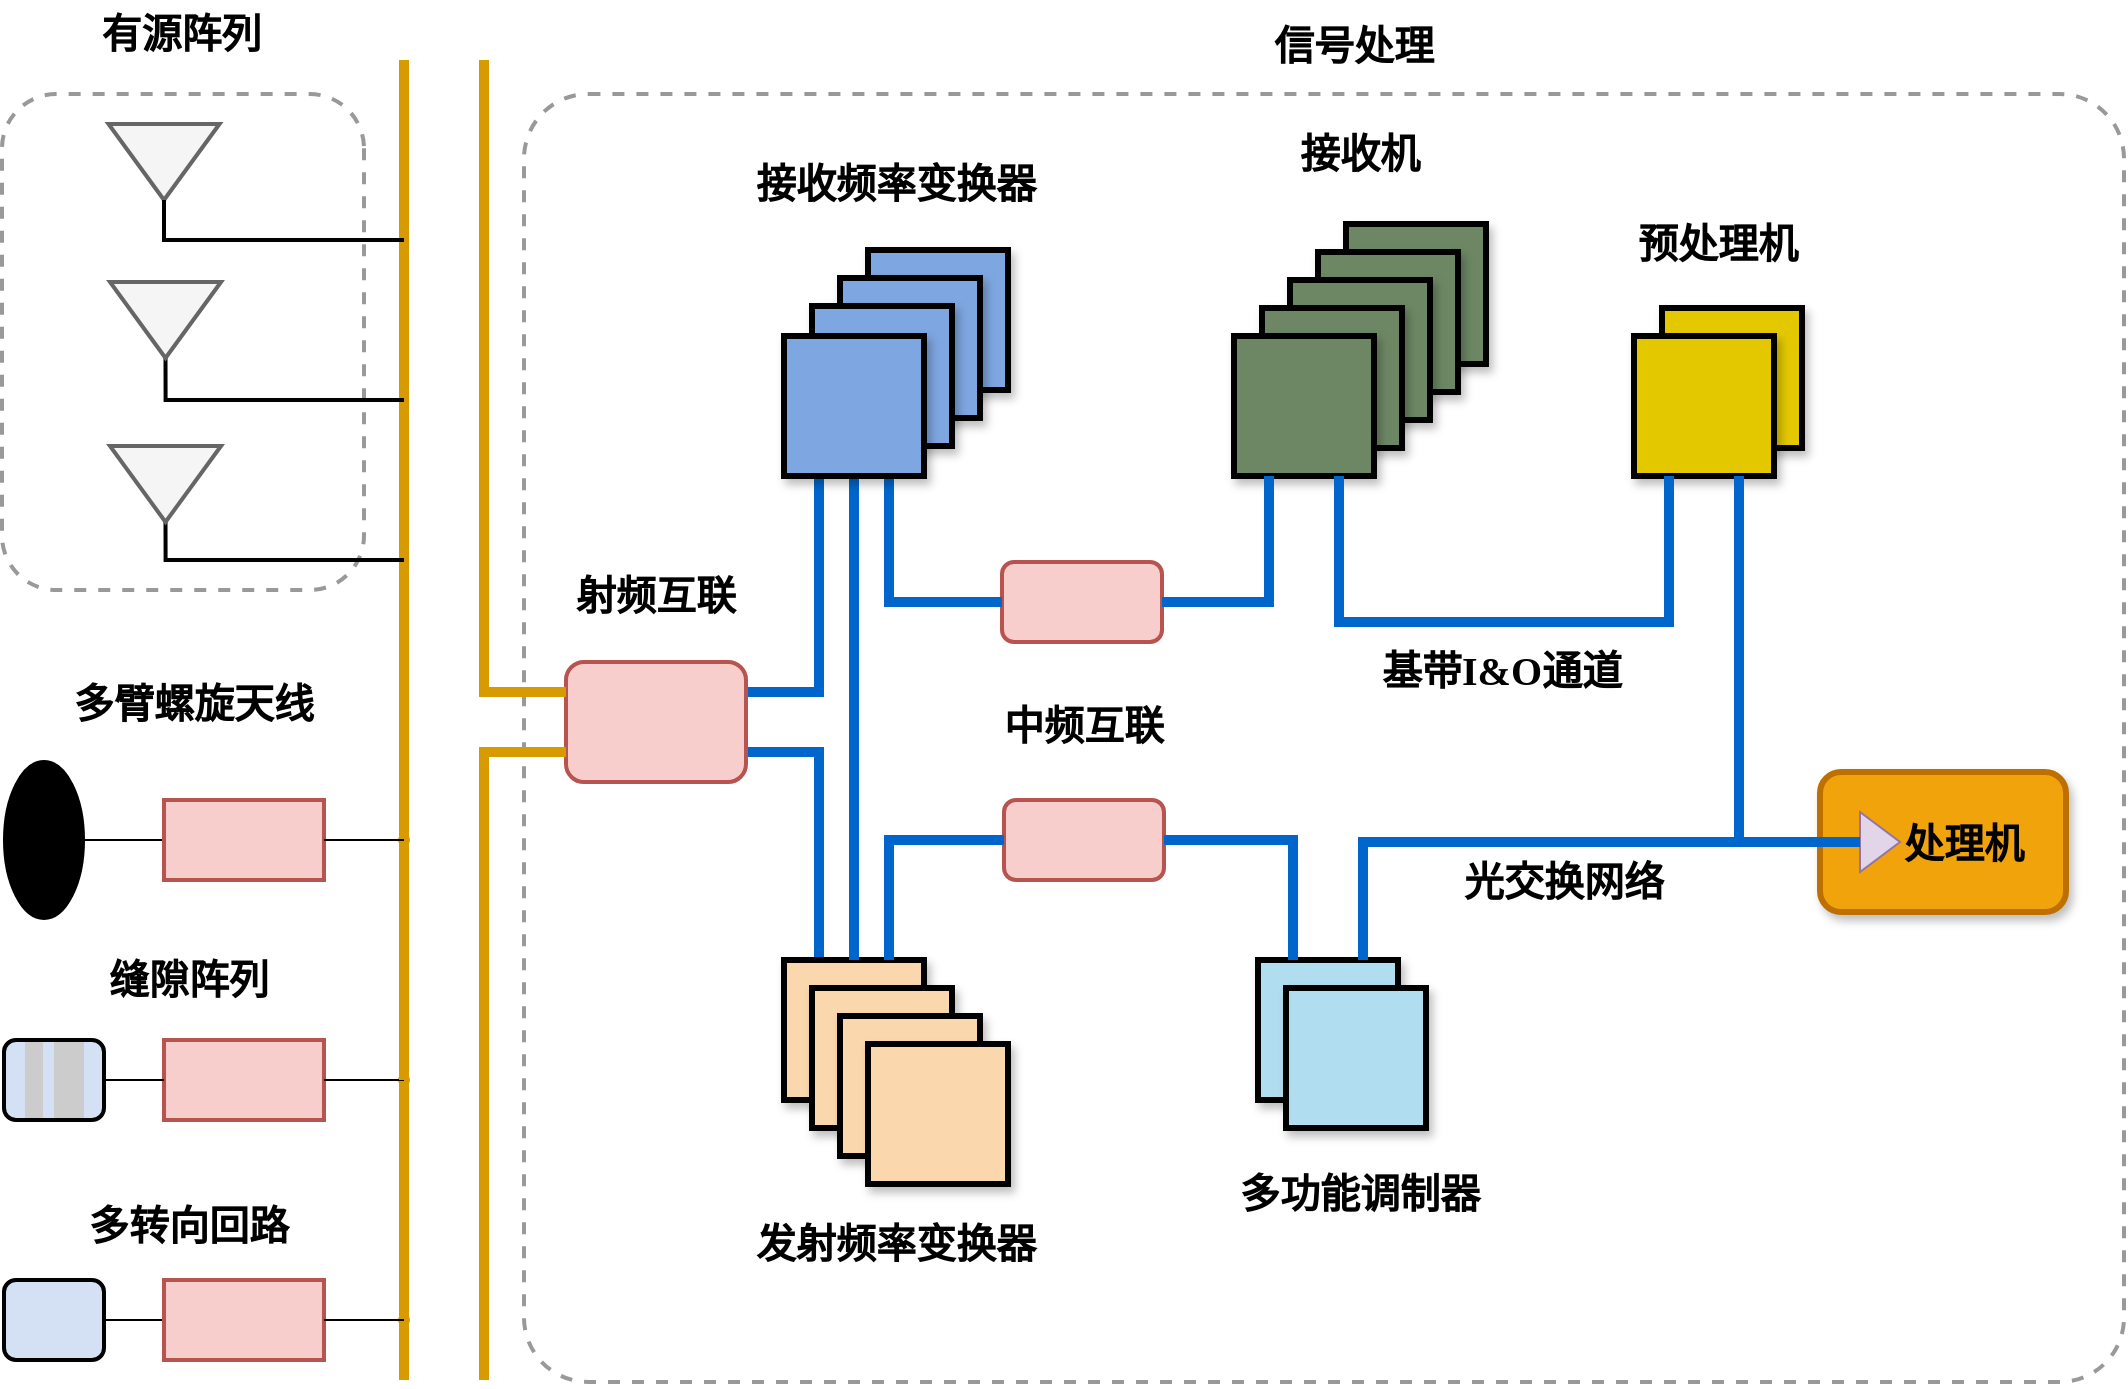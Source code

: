 <mxfile version="22.1.16" type="github">
  <diagram name="Page-1" id="M8y6by8E7KbK7771LnwZ">
    <mxGraphModel dx="1422" dy="1857" grid="1" gridSize="1" guides="1" tooltips="1" connect="1" arrows="1" fold="1" page="0" pageScale="1" pageWidth="850" pageHeight="1100" math="0" shadow="0">
      <root>
        <mxCell id="0" />
        <mxCell id="1" parent="0" />
        <mxCell id="4c7yZJ19A7xujed--c4H-5" value="" style="rounded=1;whiteSpace=wrap;html=1;fillColor=none;arcSize=5;strokeWidth=2;dashed=1;fontSize=20;fontFamily=simsun;strokeColor=#999999;glass=0;labelBackgroundColor=none;fontStyle=1;" vertex="1" parent="1">
          <mxGeometry x="465" y="247" width="800" height="644" as="geometry" />
        </mxCell>
        <mxCell id="o0VXMryw7uouIPjplwq8-17" value="" style="rounded=1;fillColor=none;direction=south;dashed=1;strokeWidth=2;strokeColor=#999999;glass=0;fontFamily=simsun;labelBackgroundColor=none;fontSize=20;fontStyle=1" parent="1" vertex="1">
          <mxGeometry x="204" y="247" width="181" height="248" as="geometry" />
        </mxCell>
        <mxCell id="cGM-oHe4suLRWSGQP6Vy-26" value="" style="edgeStyle=orthogonalEdgeStyle;rounded=0;orthogonalLoop=1;jettySize=auto;exitX=0.5;exitY=0;exitDx=0;exitDy=0;endArrow=none;endFill=0;fontFamily=simsun;labelBackgroundColor=none;fontSize=20;fontStyle=1" parent="1" source="zI-hbchwOAUTR7jxpCwH-4" target="zI-hbchwOAUTR7jxpCwH-8" edge="1">
          <mxGeometry relative="1" as="geometry" />
        </mxCell>
        <mxCell id="zI-hbchwOAUTR7jxpCwH-4" value="" style="ellipse;direction=south;fillColor=#000000;rounded=0;fontFamily=simsun;labelBackgroundColor=none;fontSize=20;fontStyle=1" parent="1" vertex="1">
          <mxGeometry x="205" y="580.5" width="40" height="79" as="geometry" />
        </mxCell>
        <mxCell id="zI-hbchwOAUTR7jxpCwH-6" value="" style="rounded=0;fillColor=#f8cecc;strokeColor=#b85450;strokeWidth=2;fontFamily=simsun;labelBackgroundColor=none;fontSize=20;fontStyle=1" parent="1" vertex="1">
          <mxGeometry x="285" y="720" width="80" height="40" as="geometry" />
        </mxCell>
        <mxCell id="o0VXMryw7uouIPjplwq8-26" value="" style="edgeStyle=orthogonalEdgeStyle;rounded=0;orthogonalLoop=1;jettySize=auto;exitX=1;exitY=0.25;exitDx=0;exitDy=0;entryX=0.25;entryY=1;entryDx=0;entryDy=0;strokeWidth=5;strokeColor=#0066CC;endArrow=none;endFill=0;shadow=0;fontFamily=simsun;labelBackgroundColor=none;fontSize=20;fontStyle=1" parent="1" source="zI-hbchwOAUTR7jxpCwH-7" target="zI-hbchwOAUTR7jxpCwH-92" edge="1">
          <mxGeometry relative="1" as="geometry" />
        </mxCell>
        <mxCell id="o0VXMryw7uouIPjplwq8-27" value="" style="edgeStyle=orthogonalEdgeStyle;rounded=0;orthogonalLoop=1;jettySize=auto;exitX=1;exitY=0.75;exitDx=0;exitDy=0;entryX=0.25;entryY=0;entryDx=0;entryDy=0;strokeWidth=5;strokeColor=#0066CC;endArrow=none;endFill=0;fontFamily=simsun;labelBackgroundColor=none;fontSize=20;fontStyle=1" parent="1" source="zI-hbchwOAUTR7jxpCwH-7" target="zI-hbchwOAUTR7jxpCwH-48" edge="1">
          <mxGeometry relative="1" as="geometry" />
        </mxCell>
        <mxCell id="zI-hbchwOAUTR7jxpCwH-7" value="" style="rounded=1;fillColor=#f8cecc;strokeWidth=2;strokeColor=#b85450;fontFamily=simsun;labelBackgroundColor=none;fontSize=20;fontStyle=1;gradientColor=none;gradientDirection=east;glass=0;" parent="1" vertex="1">
          <mxGeometry x="486" y="531" width="90" height="60" as="geometry" />
        </mxCell>
        <mxCell id="zI-hbchwOAUTR7jxpCwH-8" value="" style="rounded=0;fillColor=#f8cecc;strokeColor=#b85450;strokeWidth=2;fontFamily=simsun;labelBackgroundColor=none;fontSize=20;fontStyle=1" parent="1" vertex="1">
          <mxGeometry x="285" y="600" width="80" height="40" as="geometry" />
        </mxCell>
        <mxCell id="zI-hbchwOAUTR7jxpCwH-11" value="" style="endArrow=none;rounded=0;strokeWidth=5;strokeColor=#d79b00;fillColor=#ffe6cc;fontFamily=simsun;labelBackgroundColor=none;fontSize=20;fontStyle=1" parent="1" source="cGM-oHe4suLRWSGQP6Vy-23" edge="1">
          <mxGeometry width="50" height="50" relative="1" as="geometry">
            <mxPoint x="405" y="920" as="sourcePoint" />
            <mxPoint x="405" y="230" as="targetPoint" />
          </mxGeometry>
        </mxCell>
        <mxCell id="zI-hbchwOAUTR7jxpCwH-19" value="" style="rounded=1;fillColor=#f8cecc;strokeWidth=2;strokeColor=#b85450;fontFamily=simsun;labelBackgroundColor=none;fontSize=20;fontStyle=1" parent="1" vertex="1">
          <mxGeometry x="704" y="481" width="80" height="40" as="geometry" />
        </mxCell>
        <mxCell id="zI-hbchwOAUTR7jxpCwH-20" value="" style="rounded=1;fillColor=#f8cecc;strokeWidth=2;strokeColor=#b85450;fontFamily=simsun;labelBackgroundColor=none;fontSize=20;fontStyle=1" parent="1" vertex="1">
          <mxGeometry x="705" y="600" width="80" height="40" as="geometry" />
        </mxCell>
        <mxCell id="cGM-oHe4suLRWSGQP6Vy-11" value="" style="edgeStyle=orthogonalEdgeStyle;rounded=0;orthogonalLoop=1;jettySize=auto;exitX=0;exitY=0.5;exitDx=0;exitDy=0;entryX=1;entryY=0.5;entryDx=0;entryDy=0;endArrow=none;endFill=0;fontFamily=simsun;labelBackgroundColor=none;fontSize=20;fontStyle=1" parent="1" source="zI-hbchwOAUTR7jxpCwH-27" target="zI-hbchwOAUTR7jxpCwH-33" edge="1">
          <mxGeometry relative="1" as="geometry" />
        </mxCell>
        <mxCell id="zI-hbchwOAUTR7jxpCwH-27" value="" style="rounded=0;fillColor=#f8cecc;strokeColor=#b85450;strokeWidth=2;fontFamily=simsun;labelBackgroundColor=none;fontSize=20;fontStyle=1" parent="1" vertex="1">
          <mxGeometry x="285" y="840" width="80" height="40" as="geometry" />
        </mxCell>
        <mxCell id="zI-hbchwOAUTR7jxpCwH-33" value="" style="rounded=1;fillColor=#D4E1F5;strokeWidth=2;fontFamily=simsun;labelBackgroundColor=none;fontSize=20;fontStyle=1" parent="1" vertex="1">
          <mxGeometry x="205" y="840" width="50" height="40" as="geometry" />
        </mxCell>
        <mxCell id="zI-hbchwOAUTR7jxpCwH-80" value="" style="group;rounded=0;fontFamily=simsun;labelBackgroundColor=none;fontSize=20;fontStyle=1;shadow=0;" parent="1" vertex="1" connectable="0">
          <mxGeometry x="595" y="680" width="112" height="112" as="geometry" />
        </mxCell>
        <mxCell id="zI-hbchwOAUTR7jxpCwH-48" value="" style="aspect=fixed;fillColor=#fad7ac;strokeColor=#000000;strokeWidth=3;rounded=0;fontFamily=simsun;labelBackgroundColor=none;fontSize=20;fontStyle=1;shadow=1;" parent="zI-hbchwOAUTR7jxpCwH-80" vertex="1">
          <mxGeometry width="70" height="70" as="geometry" />
        </mxCell>
        <mxCell id="zI-hbchwOAUTR7jxpCwH-75" value="" style="aspect=fixed;fillColor=#fad7ac;strokeColor=#000000;strokeWidth=3;rounded=0;fontFamily=simsun;labelBackgroundColor=none;fontSize=20;fontStyle=1;shadow=1;" parent="zI-hbchwOAUTR7jxpCwH-80" vertex="1">
          <mxGeometry x="14" y="14" width="70" height="70" as="geometry" />
        </mxCell>
        <mxCell id="zI-hbchwOAUTR7jxpCwH-78" value="" style="aspect=fixed;fillColor=#fad7ac;strokeColor=#000000;strokeWidth=3;rounded=0;fontFamily=simsun;labelBackgroundColor=none;fontSize=20;fontStyle=1;shadow=1;" parent="zI-hbchwOAUTR7jxpCwH-80" vertex="1">
          <mxGeometry x="28" y="28" width="70" height="70" as="geometry" />
        </mxCell>
        <mxCell id="zI-hbchwOAUTR7jxpCwH-79" value="" style="aspect=fixed;fillColor=#fad7ac;strokeColor=#000000;strokeWidth=3;rounded=0;fontFamily=simsun;labelBackgroundColor=none;fontSize=20;fontStyle=1;shadow=1;" parent="zI-hbchwOAUTR7jxpCwH-80" vertex="1">
          <mxGeometry x="42" y="42" width="70" height="70" as="geometry" />
        </mxCell>
        <mxCell id="zI-hbchwOAUTR7jxpCwH-82" value="" style="group;rounded=0;fontFamily=simsun;labelBackgroundColor=none;fontSize=20;fontStyle=1;shadow=0;" parent="1" vertex="1" connectable="0">
          <mxGeometry x="832" y="680" width="84" height="84" as="geometry" />
        </mxCell>
        <mxCell id="zI-hbchwOAUTR7jxpCwH-68" value="" style="aspect=fixed;fillColor=#b1ddf0;strokeColor=#000000;strokeWidth=3;rounded=0;fontFamily=simsun;labelBackgroundColor=none;fontSize=20;fontStyle=1;shadow=1;" parent="zI-hbchwOAUTR7jxpCwH-82" vertex="1">
          <mxGeometry width="70" height="70" as="geometry" />
        </mxCell>
        <mxCell id="zI-hbchwOAUTR7jxpCwH-81" value="" style="aspect=fixed;fillColor=#b1ddf0;strokeColor=#000000;strokeWidth=3;rounded=0;fontFamily=simsun;labelBackgroundColor=none;fontSize=20;fontStyle=1;shadow=1;" parent="zI-hbchwOAUTR7jxpCwH-82" vertex="1">
          <mxGeometry x="14" y="14" width="70" height="70" as="geometry" />
        </mxCell>
        <mxCell id="zI-hbchwOAUTR7jxpCwH-84" value="" style="group;strokeColor=none;rounded=0;flipH=1;fontFamily=simsun;labelBackgroundColor=none;fontSize=20;fontStyle=1;strokeWidth=7;shadow=0;" parent="1" vertex="1" connectable="0">
          <mxGeometry x="1020" y="354" width="84" height="84" as="geometry" />
        </mxCell>
        <mxCell id="zI-hbchwOAUTR7jxpCwH-58" value="" style="aspect=fixed;fillColor=#e3c800;strokeColor=#000000;strokeWidth=3;fontColor=#000000;rounded=0;fontFamily=simsun;labelBackgroundColor=none;fontSize=20;fontStyle=1;shadow=1;" parent="zI-hbchwOAUTR7jxpCwH-84" vertex="1">
          <mxGeometry x="14" width="70" height="70" as="geometry" />
        </mxCell>
        <mxCell id="zI-hbchwOAUTR7jxpCwH-83" value="" style="aspect=fixed;fillColor=#e3c800;strokeColor=#000000;strokeWidth=3;fontColor=#000000;rounded=0;fontFamily=simsun;labelBackgroundColor=none;fontSize=20;fontStyle=1;shadow=1;" parent="zI-hbchwOAUTR7jxpCwH-84" vertex="1">
          <mxGeometry y="14" width="70" height="70" as="geometry" />
        </mxCell>
        <mxCell id="zI-hbchwOAUTR7jxpCwH-89" value="" style="group;rounded=0;flipH=1;fontFamily=simsun;labelBackgroundColor=none;fontSize=20;fontStyle=1;shadow=1;" parent="1" vertex="1" connectable="0">
          <mxGeometry x="820" y="312" width="126" height="126" as="geometry" />
        </mxCell>
        <mxCell id="zI-hbchwOAUTR7jxpCwH-57" value="" style="aspect=fixed;fillColor=#6d8764;strokeColor=#000000;strokeWidth=3;fontColor=#ffffff;rounded=0;fontFamily=simsun;labelBackgroundColor=none;fontSize=20;fontStyle=1;shadow=1;" parent="zI-hbchwOAUTR7jxpCwH-89" vertex="1">
          <mxGeometry x="56" width="70" height="70" as="geometry" />
        </mxCell>
        <mxCell id="zI-hbchwOAUTR7jxpCwH-85" value="" style="aspect=fixed;fillColor=#6d8764;strokeColor=#000000;strokeWidth=3;fontColor=#ffffff;rounded=0;fontFamily=simsun;labelBackgroundColor=none;fontSize=20;fontStyle=1;shadow=1;" parent="zI-hbchwOAUTR7jxpCwH-89" vertex="1">
          <mxGeometry x="42" y="14" width="70" height="70" as="geometry" />
        </mxCell>
        <mxCell id="zI-hbchwOAUTR7jxpCwH-86" value="" style="aspect=fixed;fillColor=#6d8764;strokeColor=#000000;strokeWidth=3;fontColor=#ffffff;rounded=0;fontFamily=simsun;labelBackgroundColor=none;fontSize=20;fontStyle=1;shadow=1;" parent="zI-hbchwOAUTR7jxpCwH-89" vertex="1">
          <mxGeometry x="28" y="28" width="70" height="70" as="geometry" />
        </mxCell>
        <mxCell id="zI-hbchwOAUTR7jxpCwH-87" value="" style="aspect=fixed;fillColor=#6d8764;strokeColor=#000000;strokeWidth=3;fontColor=#ffffff;rounded=0;fontFamily=simsun;labelBackgroundColor=none;fontSize=20;fontStyle=1;shadow=1;" parent="zI-hbchwOAUTR7jxpCwH-89" vertex="1">
          <mxGeometry x="14" y="42" width="70" height="70" as="geometry" />
        </mxCell>
        <mxCell id="zI-hbchwOAUTR7jxpCwH-88" value="" style="aspect=fixed;fillColor=#6d8764;strokeColor=#000000;strokeWidth=3;fontColor=#ffffff;rounded=0;fontFamily=simsun;labelBackgroundColor=none;fontSize=20;fontStyle=1;shadow=1;" parent="zI-hbchwOAUTR7jxpCwH-89" vertex="1">
          <mxGeometry y="56" width="70" height="70" as="geometry" />
        </mxCell>
        <mxCell id="zI-hbchwOAUTR7jxpCwH-100" value="" style="rounded=0;orthogonalLoop=1;jettySize=auto;exitX=0.5;exitY=1;exitDx=0;exitDy=0;endArrow=none;endFill=0;strokeWidth=5;strokeColor=#0066CC;fontFamily=simsun;labelBackgroundColor=none;fontSize=20;fontStyle=1" parent="1" source="zI-hbchwOAUTR7jxpCwH-92" target="zI-hbchwOAUTR7jxpCwH-48" edge="1">
          <mxGeometry relative="1" as="geometry" />
        </mxCell>
        <mxCell id="zI-hbchwOAUTR7jxpCwH-101" value="" style="edgeStyle=orthogonalEdgeStyle;rounded=0;orthogonalLoop=1;jettySize=auto;exitX=0.75;exitY=0;exitDx=0;exitDy=0;entryX=0;entryY=0.5;entryDx=0;entryDy=0;strokeWidth=5;endArrow=none;endFill=0;strokeColor=#0066CC;fontFamily=simsun;labelBackgroundColor=none;fontSize=20;fontStyle=1" parent="1" source="zI-hbchwOAUTR7jxpCwH-48" target="zI-hbchwOAUTR7jxpCwH-20" edge="1">
          <mxGeometry relative="1" as="geometry" />
        </mxCell>
        <mxCell id="zI-hbchwOAUTR7jxpCwH-102" value="" style="edgeStyle=orthogonalEdgeStyle;rounded=0;orthogonalLoop=1;jettySize=auto;exitX=0.75;exitY=1;exitDx=0;exitDy=0;entryX=0;entryY=0.5;entryDx=0;entryDy=0;strokeWidth=5;endArrow=none;endFill=0;strokeColor=#0066CC;fontFamily=simsun;labelBackgroundColor=none;fontSize=20;fontStyle=1" parent="1" source="zI-hbchwOAUTR7jxpCwH-92" target="zI-hbchwOAUTR7jxpCwH-19" edge="1">
          <mxGeometry relative="1" as="geometry" />
        </mxCell>
        <mxCell id="zI-hbchwOAUTR7jxpCwH-103" value="" style="edgeStyle=orthogonalEdgeStyle;rounded=0;orthogonalLoop=1;jettySize=auto;exitX=0.25;exitY=1;exitDx=0;exitDy=0;entryX=1;entryY=0.5;entryDx=0;entryDy=0;endArrow=none;endFill=0;strokeWidth=5;strokeColor=#0066CC;fontFamily=simsun;labelBackgroundColor=none;fontSize=20;fontStyle=1" parent="1" source="zI-hbchwOAUTR7jxpCwH-88" target="zI-hbchwOAUTR7jxpCwH-19" edge="1">
          <mxGeometry relative="1" as="geometry" />
        </mxCell>
        <mxCell id="zI-hbchwOAUTR7jxpCwH-104" value="" style="edgeStyle=orthogonalEdgeStyle;rounded=0;orthogonalLoop=1;jettySize=auto;exitX=0.25;exitY=0;exitDx=0;exitDy=0;entryX=1;entryY=0.5;entryDx=0;entryDy=0;endArrow=none;endFill=0;strokeWidth=5;strokeColor=#0066CC;fontFamily=simsun;labelBackgroundColor=none;fontSize=20;fontStyle=1" parent="1" source="zI-hbchwOAUTR7jxpCwH-68" target="zI-hbchwOAUTR7jxpCwH-20" edge="1">
          <mxGeometry relative="1" as="geometry" />
        </mxCell>
        <mxCell id="zI-hbchwOAUTR7jxpCwH-105" value="" style="edgeStyle=orthogonalEdgeStyle;rounded=0;orthogonalLoop=1;jettySize=auto;exitX=0.75;exitY=1;exitDx=0;exitDy=0;entryX=0.25;entryY=1;entryDx=0;entryDy=0;strokeWidth=5;strokeColor=#0066CC;endArrow=none;endFill=0;fontFamily=simsun;labelBackgroundColor=none;fontSize=20;fontStyle=1" parent="1" source="zI-hbchwOAUTR7jxpCwH-88" target="zI-hbchwOAUTR7jxpCwH-83" edge="1">
          <mxGeometry relative="1" as="geometry">
            <Array as="points">
              <mxPoint x="885" y="511" />
              <mxPoint x="1034" y="511" />
            </Array>
          </mxGeometry>
        </mxCell>
        <mxCell id="zI-hbchwOAUTR7jxpCwH-115" value="缝隙阵列" style="text;strokeColor=none;fillColor=none;align=center;verticalAlign=middle;rounded=0;fontFamily=simsun;labelBackgroundColor=none;fontSize=20;fontStyle=1" parent="1" vertex="1">
          <mxGeometry x="245" y="670" width="105" height="36" as="geometry" />
        </mxCell>
        <mxCell id="zI-hbchwOAUTR7jxpCwH-116" value="多臂螺旋天线" style="text;strokeColor=none;fillColor=none;align=center;verticalAlign=middle;rounded=0;fontFamily=simsun;labelBackgroundColor=none;fontSize=20;fontStyle=1" parent="1" vertex="1">
          <mxGeometry x="220" y="530" width="160" height="40" as="geometry" />
        </mxCell>
        <mxCell id="zI-hbchwOAUTR7jxpCwH-117" value="多转向回路" style="text;strokeColor=none;fillColor=none;align=center;verticalAlign=middle;rounded=0;fontFamily=simsun;labelBackgroundColor=none;fontSize=20;fontStyle=1" parent="1" vertex="1">
          <mxGeometry x="232.5" y="796" width="130" height="30" as="geometry" />
        </mxCell>
        <mxCell id="o0VXMryw7uouIPjplwq8-7" value="" style="endArrow=none;rounded=0;exitX=1;exitY=0.5;exitDx=0;exitDy=0;edgeStyle=orthogonalEdgeStyle;endFill=0;fontFamily=simsun;labelBackgroundColor=none;fontSize=20;strokeWidth=2;fontStyle=1" parent="1" source="4c7yZJ19A7xujed--c4H-2" edge="1">
          <mxGeometry width="50" height="50" relative="1" as="geometry">
            <mxPoint x="285" y="460" as="sourcePoint" />
            <mxPoint x="405" y="480" as="targetPoint" />
            <Array as="points">
              <mxPoint x="286" y="480" />
            </Array>
          </mxGeometry>
        </mxCell>
        <mxCell id="o0VXMryw7uouIPjplwq8-13" value="" style="endArrow=none;rounded=0;exitX=1;exitY=0.5;exitDx=0;exitDy=0;edgeStyle=orthogonalEdgeStyle;endFill=0;fontFamily=simsun;labelBackgroundColor=none;fontSize=20;strokeWidth=2;fontStyle=1" parent="1" source="4c7yZJ19A7xujed--c4H-1" edge="1">
          <mxGeometry width="50" height="50" relative="1" as="geometry">
            <mxPoint x="283" y="380" as="sourcePoint" />
            <mxPoint x="405" y="400" as="targetPoint" />
            <Array as="points">
              <mxPoint x="285" y="400" />
            </Array>
          </mxGeometry>
        </mxCell>
        <mxCell id="o0VXMryw7uouIPjplwq8-14" value="" style="triangle;direction=south;fillColor=#f5f5f5;rounded=0;fontFamily=simsun;labelBackgroundColor=none;fontSize=20;strokeColor=#666666;strokeWidth=2;fontStyle=1;fontColor=#333333;" parent="1" vertex="1">
          <mxGeometry x="257.25" y="262" width="55.5" height="38" as="geometry" />
        </mxCell>
        <mxCell id="o0VXMryw7uouIPjplwq8-15" value="" style="endArrow=none;rounded=0;exitX=1;exitY=0.5;exitDx=0;exitDy=0;edgeStyle=orthogonalEdgeStyle;endFill=0;fontFamily=simsun;labelBackgroundColor=none;fontSize=20;strokeWidth=2;fontStyle=1" parent="1" source="o0VXMryw7uouIPjplwq8-14" edge="1">
          <mxGeometry width="50" height="50" relative="1" as="geometry">
            <mxPoint x="865" y="1050" as="sourcePoint" />
            <mxPoint x="405" y="320" as="targetPoint" />
            <Array as="points">
              <mxPoint x="285" y="320" />
            </Array>
          </mxGeometry>
        </mxCell>
        <mxCell id="o0VXMryw7uouIPjplwq8-16" value="有源阵列" style="text;strokeColor=none;fillColor=none;align=center;verticalAlign=middle;rounded=0;fontFamily=simsun;labelBackgroundColor=none;fontSize=20;fontStyle=1" parent="1" vertex="1">
          <mxGeometry x="240" y="200" width="107.5" height="30" as="geometry" />
        </mxCell>
        <mxCell id="o0VXMryw7uouIPjplwq8-18" value="射频互联" style="text;strokeColor=none;fillColor=none;align=center;verticalAlign=middle;rounded=0;fontFamily=simsun;labelBackgroundColor=none;fontSize=20;fontStyle=1" parent="1" vertex="1">
          <mxGeometry x="476" y="481" width="110" height="30" as="geometry" />
        </mxCell>
        <mxCell id="o0VXMryw7uouIPjplwq8-20" value="中频互联" style="text;strokeColor=none;fillColor=none;align=center;verticalAlign=middle;rounded=0;fontFamily=simsun;labelBackgroundColor=none;fontSize=20;fontStyle=1" parent="1" vertex="1">
          <mxGeometry x="690" y="546" width="110" height="30" as="geometry" />
        </mxCell>
        <mxCell id="o0VXMryw7uouIPjplwq8-29" value="基带I&amp;O通道" style="text;strokeColor=none;fillColor=none;align=center;verticalAlign=middle;rounded=0;fontFamily=simsun;labelBackgroundColor=none;fontSize=20;fontStyle=1" parent="1" vertex="1">
          <mxGeometry x="874" y="518" width="160" height="31" as="geometry" />
        </mxCell>
        <mxCell id="o0VXMryw7uouIPjplwq8-37" value="" style="group;rounded=0;flipH=1;fontFamily=simsun;labelBackgroundColor=none;fontSize=20;fontStyle=1;shadow=0;" parent="1" vertex="1" connectable="0">
          <mxGeometry x="595" y="325" width="112" height="113" as="geometry" />
        </mxCell>
        <mxCell id="zI-hbchwOAUTR7jxpCwH-56" value="" style="aspect=fixed;fillColor=#7EA6E0;strokeColor=#000000;strokeWidth=3;rounded=0;fontFamily=simsun;labelBackgroundColor=none;fontSize=20;fontStyle=1;shadow=1;" parent="o0VXMryw7uouIPjplwq8-37" vertex="1">
          <mxGeometry x="42" width="70" height="70" as="geometry" />
        </mxCell>
        <mxCell id="zI-hbchwOAUTR7jxpCwH-90" value="" style="aspect=fixed;fillColor=#7EA6E0;strokeColor=#000000;strokeWidth=3;rounded=0;fontFamily=simsun;labelBackgroundColor=none;fontSize=20;fontStyle=1;shadow=1;" parent="o0VXMryw7uouIPjplwq8-37" vertex="1">
          <mxGeometry x="28" y="14" width="70" height="70" as="geometry" />
        </mxCell>
        <mxCell id="zI-hbchwOAUTR7jxpCwH-91" value="" style="aspect=fixed;fillColor=#7EA6E0;strokeColor=#000000;strokeWidth=3;rounded=0;fontFamily=simsun;labelBackgroundColor=none;fontSize=20;fontStyle=1;shadow=1;" parent="o0VXMryw7uouIPjplwq8-37" vertex="1">
          <mxGeometry x="14" y="28" width="70" height="70" as="geometry" />
        </mxCell>
        <mxCell id="zI-hbchwOAUTR7jxpCwH-92" value="" style="aspect=fixed;fillColor=#7EA6E0;strokeColor=#000000;strokeWidth=3;rounded=0;fontFamily=simsun;labelBackgroundColor=none;fontSize=20;fontStyle=1;shadow=1;" parent="o0VXMryw7uouIPjplwq8-37" vertex="1">
          <mxGeometry y="43" width="70" height="70" as="geometry" />
        </mxCell>
        <mxCell id="o0VXMryw7uouIPjplwq8-41" value="" style="edgeStyle=segmentEdgeStyle;endArrow=none;curved=0;rounded=0;endSize=8;startSize=8;exitX=0;exitY=0.75;exitDx=0;exitDy=0;strokeWidth=5;strokeColor=#d79b00;endFill=0;fillColor=#ffe6cc;fontFamily=simsun;labelBackgroundColor=none;fontSize=20;fontStyle=1" parent="1" source="zI-hbchwOAUTR7jxpCwH-7" edge="1">
          <mxGeometry width="50" height="50" relative="1" as="geometry">
            <mxPoint x="495" y="576" as="sourcePoint" />
            <mxPoint x="445" y="890" as="targetPoint" />
          </mxGeometry>
        </mxCell>
        <mxCell id="o0VXMryw7uouIPjplwq8-42" value="" style="edgeStyle=segmentEdgeStyle;endArrow=none;curved=0;rounded=0;endSize=8;startSize=8;strokeWidth=5;strokeColor=#d79b00;endFill=0;fillColor=#ffe6cc;fontFamily=simsun;labelBackgroundColor=none;fontSize=20;fontStyle=1;exitX=0;exitY=0.25;exitDx=0;exitDy=0;" parent="1" source="zI-hbchwOAUTR7jxpCwH-7" edge="1">
          <mxGeometry width="50" height="50" relative="1" as="geometry">
            <mxPoint x="481" y="546" as="sourcePoint" />
            <mxPoint x="445" y="230" as="targetPoint" />
          </mxGeometry>
        </mxCell>
        <mxCell id="cGM-oHe4suLRWSGQP6Vy-1" value="" style="group;rounded=0;strokeWidth=2;fontFamily=simsun;labelBackgroundColor=none;fontSize=20;fontStyle=1" parent="1" vertex="1" connectable="0">
          <mxGeometry x="205" y="720" width="50" height="40" as="geometry" />
        </mxCell>
        <mxCell id="zI-hbchwOAUTR7jxpCwH-23" value="" style="rounded=1;fillColor=#D4E1F5;strokeWidth=2;fontFamily=simsun;labelBackgroundColor=none;fontSize=20;fontStyle=1" parent="cGM-oHe4suLRWSGQP6Vy-1" vertex="1">
          <mxGeometry width="50" height="40" as="geometry" />
        </mxCell>
        <mxCell id="cGM-oHe4suLRWSGQP6Vy-41" value="" style="line;strokeWidth=15;direction=south;perimeter=backbonePerimeter;points=[];outlineConnect=0;strokeColor=#CCCCCC;fillColor=default;fontFamily=simsun;labelBackgroundColor=none;fontSize=20;fontStyle=1" parent="cGM-oHe4suLRWSGQP6Vy-1" vertex="1">
          <mxGeometry x="27.5" y="1" width="10" height="38" as="geometry" />
        </mxCell>
        <mxCell id="cGM-oHe4suLRWSGQP6Vy-6" value="" style="edgeStyle=orthogonalEdgeStyle;rounded=0;orthogonalLoop=1;jettySize=auto;exitX=1;exitY=0.5;exitDx=0;exitDy=0;entryX=0;entryY=0.5;entryDx=0;entryDy=0;endArrow=none;endFill=0;fontFamily=simsun;labelBackgroundColor=none;fontSize=20;fontStyle=1" parent="1" source="zI-hbchwOAUTR7jxpCwH-23" target="zI-hbchwOAUTR7jxpCwH-6" edge="1">
          <mxGeometry relative="1" as="geometry" />
        </mxCell>
        <mxCell id="cGM-oHe4suLRWSGQP6Vy-13" value="" style="endArrow=none;rounded=0;strokeWidth=5;strokeColor=#d79b00;fillColor=#ffe6cc;fontFamily=simsun;labelBackgroundColor=none;fontSize=20;fontStyle=1" parent="1" target="cGM-oHe4suLRWSGQP6Vy-12" edge="1">
          <mxGeometry width="50" height="50" relative="1" as="geometry">
            <mxPoint x="405" y="890" as="sourcePoint" />
            <mxPoint x="405" y="200" as="targetPoint" />
          </mxGeometry>
        </mxCell>
        <mxCell id="cGM-oHe4suLRWSGQP6Vy-12" value="" style="shape=waypoint;sketch=0;fillStyle=solid;size=6;pointerEvents=1;points=[];fillColor=#ffe6cc;resizable=0;rotatable=0;perimeter=centerPerimeter;snapToPoint=1;strokeColor=#d79b00;fontFamily=simsun;labelBackgroundColor=none;fontSize=20;fontStyle=1" parent="1" vertex="1">
          <mxGeometry x="395" y="730" width="20" height="20" as="geometry" />
        </mxCell>
        <mxCell id="cGM-oHe4suLRWSGQP6Vy-15" value="" style="edgeStyle=orthogonalEdgeStyle;rounded=0;orthogonalLoop=1;jettySize=auto;exitX=1;exitY=0.5;exitDx=0;exitDy=0;entryX=0.85;entryY=0.75;entryDx=0;entryDy=0;entryPerimeter=0;endArrow=none;endFill=0;fontFamily=simsun;labelBackgroundColor=none;fontSize=20;fontStyle=1" parent="1" source="zI-hbchwOAUTR7jxpCwH-6" target="cGM-oHe4suLRWSGQP6Vy-12" edge="1">
          <mxGeometry relative="1" as="geometry" />
        </mxCell>
        <mxCell id="cGM-oHe4suLRWSGQP6Vy-17" value="" style="shape=waypoint;sketch=0;fillStyle=solid;size=6;pointerEvents=1;points=[];fillColor=#ffe6cc;resizable=0;rotatable=0;perimeter=centerPerimeter;snapToPoint=1;strokeColor=#d79b00;fontFamily=simsun;labelBackgroundColor=none;fontSize=20;fontStyle=1" parent="1" vertex="1">
          <mxGeometry x="395" y="850" width="20" height="20" as="geometry" />
        </mxCell>
        <mxCell id="cGM-oHe4suLRWSGQP6Vy-18" value="" style="edgeStyle=orthogonalEdgeStyle;rounded=0;orthogonalLoop=1;jettySize=auto;exitX=1;exitY=0.5;exitDx=0;exitDy=0;entryX=0.45;entryY=0.85;entryDx=0;entryDy=0;entryPerimeter=0;endArrow=none;endFill=0;fontFamily=simsun;labelBackgroundColor=none;fontSize=20;fontStyle=1" parent="1" source="zI-hbchwOAUTR7jxpCwH-27" target="cGM-oHe4suLRWSGQP6Vy-17" edge="1">
          <mxGeometry relative="1" as="geometry" />
        </mxCell>
        <mxCell id="cGM-oHe4suLRWSGQP6Vy-24" value="" style="endArrow=none;rounded=0;strokeWidth=5;strokeColor=#d79b00;fillColor=#ffe6cc;fontFamily=simsun;labelBackgroundColor=none;fontSize=20;fontStyle=1" parent="1" source="cGM-oHe4suLRWSGQP6Vy-12" target="cGM-oHe4suLRWSGQP6Vy-23" edge="1">
          <mxGeometry width="50" height="50" relative="1" as="geometry">
            <mxPoint x="405" y="740" as="sourcePoint" />
            <mxPoint x="405" y="200" as="targetPoint" />
          </mxGeometry>
        </mxCell>
        <mxCell id="cGM-oHe4suLRWSGQP6Vy-23" value="" style="shape=waypoint;sketch=0;fillStyle=solid;size=6;pointerEvents=1;points=[];fillColor=#ffe6cc;resizable=0;rotatable=0;perimeter=centerPerimeter;snapToPoint=1;strokeColor=#d79b00;fontFamily=simsun;labelBackgroundColor=none;fontSize=20;fontStyle=1" parent="1" vertex="1">
          <mxGeometry x="395" y="610" width="20" height="20" as="geometry" />
        </mxCell>
        <mxCell id="cGM-oHe4suLRWSGQP6Vy-25" value="" style="edgeStyle=orthogonalEdgeStyle;rounded=0;orthogonalLoop=1;jettySize=auto;exitX=1;exitY=0.5;exitDx=0;exitDy=0;entryX=0.6;entryY=0.75;entryDx=0;entryDy=0;entryPerimeter=0;endArrow=none;endFill=0;fontFamily=simsun;labelBackgroundColor=none;fontSize=20;fontStyle=1" parent="1" source="zI-hbchwOAUTR7jxpCwH-8" target="cGM-oHe4suLRWSGQP6Vy-23" edge="1">
          <mxGeometry relative="1" as="geometry" />
        </mxCell>
        <mxCell id="cGM-oHe4suLRWSGQP6Vy-33" value="多功能调制器" style="text;strokeColor=none;fillColor=none;align=center;verticalAlign=middle;rounded=0;fontFamily=simsun;labelBackgroundColor=none;fontSize=20;fontStyle=1" parent="1" vertex="1">
          <mxGeometry x="803" y="780" width="160" height="30" as="geometry" />
        </mxCell>
        <mxCell id="cGM-oHe4suLRWSGQP6Vy-34" value="发射频率变换器" style="text;strokeColor=none;fillColor=none;align=center;verticalAlign=middle;rounded=0;fontFamily=simsun;labelBackgroundColor=none;fontSize=20;fontStyle=1" parent="1" vertex="1">
          <mxGeometry x="558.5" y="800" width="185" height="40" as="geometry" />
        </mxCell>
        <mxCell id="cGM-oHe4suLRWSGQP6Vy-35" value="接收频率变换器" style="text;strokeColor=none;fillColor=none;align=center;verticalAlign=middle;rounded=0;fontFamily=simsun;labelBackgroundColor=none;fontSize=20;fontStyle=1" parent="1" vertex="1">
          <mxGeometry x="558.5" y="270" width="185" height="40" as="geometry" />
        </mxCell>
        <mxCell id="cGM-oHe4suLRWSGQP6Vy-36" value="接收机" style="text;strokeColor=none;fillColor=none;align=center;verticalAlign=middle;rounded=0;fontFamily=simsun;labelBackgroundColor=none;fontSize=20;fontStyle=1" parent="1" vertex="1">
          <mxGeometry x="841.25" y="255" width="83.5" height="40" as="geometry" />
        </mxCell>
        <mxCell id="cGM-oHe4suLRWSGQP6Vy-37" value="预处理机" style="text;strokeColor=none;fillColor=none;align=center;verticalAlign=middle;rounded=0;fontFamily=simsun;labelBackgroundColor=none;fontSize=20;fontStyle=1" parent="1" vertex="1">
          <mxGeometry x="1009.5" y="305" width="105" height="30" as="geometry" />
        </mxCell>
        <mxCell id="cGM-oHe4suLRWSGQP6Vy-40" value="" style="line;strokeWidth=9;direction=south;perimeter=backbonePerimeter;points=[];outlineConnect=0;strokeColor=#CCCCCC;fillColor=default;fontFamily=simsun;labelBackgroundColor=none;fontSize=20;fontStyle=1" parent="1" vertex="1">
          <mxGeometry x="215" y="721" width="10" height="38" as="geometry" />
        </mxCell>
        <mxCell id="etWOPy7av3QSw1qqYknO-1" value="光交换网络" style="text;strokeColor=none;fillColor=none;align=center;verticalAlign=middle;rounded=0;fontFamily=simsun;labelBackgroundColor=none;fontSize=20;fontStyle=1" parent="1" vertex="1">
          <mxGeometry x="905" y="624" width="160" height="30" as="geometry" />
        </mxCell>
        <mxCell id="etWOPy7av3QSw1qqYknO-5" value="" style="edgeStyle=segmentEdgeStyle;endArrow=none;html=1;curved=0;rounded=0;endSize=8;startSize=8;exitX=0;exitY=0.5;exitDx=0;exitDy=0;entryX=0.75;entryY=1;entryDx=0;entryDy=0;startArrow=none;startFill=0;endFill=0;strokeWidth=5;strokeColor=#0066CC;fontFamily=simsun;fontStyle=1;fontSize=20;" parent="1" source="etWOPy7av3QSw1qqYknO-6" target="zI-hbchwOAUTR7jxpCwH-83" edge="1">
          <mxGeometry width="50" height="50" relative="1" as="geometry">
            <mxPoint x="1134" y="621" as="sourcePoint" />
            <mxPoint x="724" y="688" as="targetPoint" />
          </mxGeometry>
        </mxCell>
        <mxCell id="etWOPy7av3QSw1qqYknO-6" value="&lt;blockquote style=&quot;margin: 0px 0px 0px 40px; border: none; padding: 0px; font-size: 20px;&quot;&gt;&lt;div style=&quot;font-size: 20px;&quot;&gt;&lt;span style=&quot;font-size: 20px; font-family: 宋体; background-color: initial;&quot;&gt;处理机&lt;/span&gt;&lt;/div&gt;&lt;/blockquote&gt;" style="html=1;whiteSpace=wrap;container=1;recursiveResize=0;collapsible=0;fillColor=#f0a30a;strokeColor=#BD7000;fontColor=#000000;fontFamily=simsun;align=left;verticalAlign=middle;fontStyle=1;fontSize=20;rounded=1;shadow=1;strokeWidth=3;" parent="1" vertex="1">
          <mxGeometry x="1113" y="586" width="123" height="70" as="geometry" />
        </mxCell>
        <mxCell id="etWOPy7av3QSw1qqYknO-7" value="" style="triangle;html=1;whiteSpace=wrap;fillColor=#e1d5e7;strokeColor=#9673a6;fontFamily=simsun;fontStyle=1;fontSize=20;rounded=0;shadow=0;" parent="etWOPy7av3QSw1qqYknO-6" vertex="1">
          <mxGeometry x="20" y="20" width="20" height="30" as="geometry" />
        </mxCell>
        <mxCell id="etWOPy7av3QSw1qqYknO-4" value="" style="edgeStyle=segmentEdgeStyle;endArrow=none;html=1;curved=0;rounded=0;endSize=8;startSize=8;exitX=0;exitY=0.5;exitDx=0;exitDy=0;entryX=0.75;entryY=0;entryDx=0;entryDy=0;startArrow=none;startFill=0;endFill=0;strokeWidth=5;strokeColor=#0066CC;fontFamily=simsun;fontStyle=1;fontSize=20;" parent="1" source="etWOPy7av3QSw1qqYknO-7" target="zI-hbchwOAUTR7jxpCwH-68" edge="1">
          <mxGeometry width="50" height="50" relative="1" as="geometry">
            <mxPoint x="1134" y="621" as="sourcePoint" />
            <mxPoint x="724" y="688" as="targetPoint" />
          </mxGeometry>
        </mxCell>
        <mxCell id="4c7yZJ19A7xujed--c4H-1" value="" style="triangle;direction=south;fillColor=#f5f5f5;rounded=0;fontFamily=simsun;labelBackgroundColor=none;fontSize=20;strokeColor=#666666;strokeWidth=2;fontStyle=1;fontColor=#333333;" vertex="1" parent="1">
          <mxGeometry x="258" y="341" width="55.5" height="38" as="geometry" />
        </mxCell>
        <mxCell id="4c7yZJ19A7xujed--c4H-2" value="" style="triangle;direction=south;fillColor=#f5f5f5;rounded=0;fontFamily=simsun;labelBackgroundColor=none;fontSize=20;strokeColor=#666666;strokeWidth=2;fontStyle=1;fontColor=#333333;" vertex="1" parent="1">
          <mxGeometry x="258" y="423" width="55.5" height="38" as="geometry" />
        </mxCell>
        <mxCell id="4c7yZJ19A7xujed--c4H-6" value="信号处理" style="text;strokeColor=none;fillColor=none;align=center;verticalAlign=middle;rounded=0;fontFamily=simsun;labelBackgroundColor=none;fontSize=20;fontStyle=1" vertex="1" parent="1">
          <mxGeometry x="826.25" y="206" width="107.5" height="30" as="geometry" />
        </mxCell>
      </root>
    </mxGraphModel>
  </diagram>
</mxfile>
